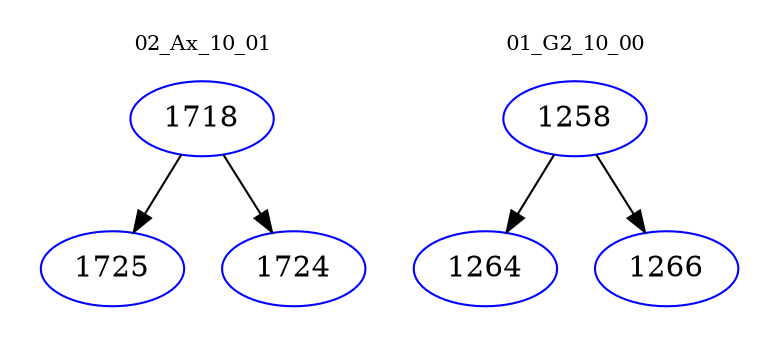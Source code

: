 digraph{
subgraph cluster_0 {
color = white
label = "02_Ax_10_01";
fontsize=10;
T0_1718 [label="1718", color="blue"]
T0_1718 -> T0_1725 [color="black"]
T0_1725 [label="1725", color="blue"]
T0_1718 -> T0_1724 [color="black"]
T0_1724 [label="1724", color="blue"]
}
subgraph cluster_1 {
color = white
label = "01_G2_10_00";
fontsize=10;
T1_1258 [label="1258", color="blue"]
T1_1258 -> T1_1264 [color="black"]
T1_1264 [label="1264", color="blue"]
T1_1258 -> T1_1266 [color="black"]
T1_1266 [label="1266", color="blue"]
}
}
